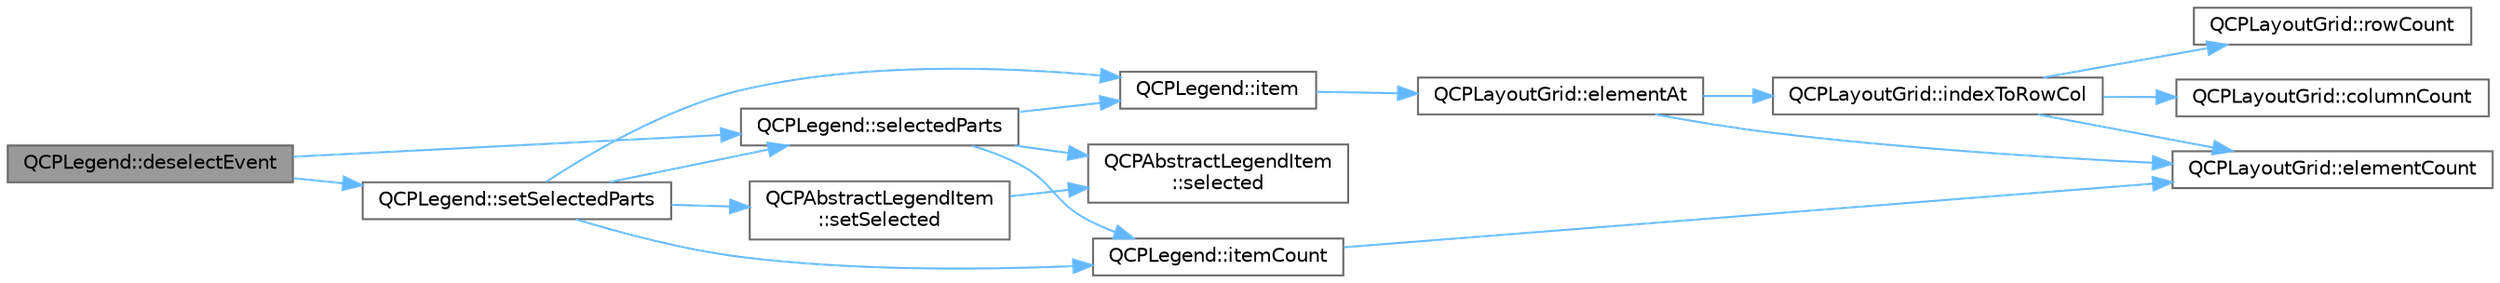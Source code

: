 digraph "QCPLegend::deselectEvent"
{
 // LATEX_PDF_SIZE
  bgcolor="transparent";
  edge [fontname=Helvetica,fontsize=10,labelfontname=Helvetica,labelfontsize=10];
  node [fontname=Helvetica,fontsize=10,shape=box,height=0.2,width=0.4];
  rankdir="LR";
  Node1 [label="QCPLegend::deselectEvent",height=0.2,width=0.4,color="gray40", fillcolor="grey60", style="filled", fontcolor="black",tooltip=" "];
  Node1 -> Node2 [color="steelblue1",style="solid"];
  Node2 [label="QCPLegend::selectedParts",height=0.2,width=0.4,color="grey40", fillcolor="white", style="filled",URL="$class_q_c_p_legend.html#a3efbf879f6936ec337690985e567dc6f",tooltip=" "];
  Node2 -> Node3 [color="steelblue1",style="solid"];
  Node3 [label="QCPLegend::item",height=0.2,width=0.4,color="grey40", fillcolor="white", style="filled",URL="$class_q_c_p_legend.html#acfe9694c45104a3359d3806ed366fcf7",tooltip=" "];
  Node3 -> Node4 [color="steelblue1",style="solid"];
  Node4 [label="QCPLayoutGrid::elementAt",height=0.2,width=0.4,color="grey40", fillcolor="white", style="filled",URL="$class_q_c_p_layout_grid.html#a4288f174082555f6bd92021bdedb75dc",tooltip=" "];
  Node4 -> Node5 [color="steelblue1",style="solid"];
  Node5 [label="QCPLayoutGrid::elementCount",height=0.2,width=0.4,color="grey40", fillcolor="white", style="filled",URL="$class_q_c_p_layout_grid.html#a9a8942aface780a02445ebcf14c48513",tooltip=" "];
  Node4 -> Node6 [color="steelblue1",style="solid"];
  Node6 [label="QCPLayoutGrid::indexToRowCol",height=0.2,width=0.4,color="grey40", fillcolor="white", style="filled",URL="$class_q_c_p_layout_grid.html#a577223db920e2acb34bc1091080c76d1",tooltip=" "];
  Node6 -> Node7 [color="steelblue1",style="solid"];
  Node7 [label="QCPLayoutGrid::columnCount",height=0.2,width=0.4,color="grey40", fillcolor="white", style="filled",URL="$class_q_c_p_layout_grid.html#a1a2962cbf45011405b64b913afa8e7a2",tooltip=" "];
  Node6 -> Node5 [color="steelblue1",style="solid"];
  Node6 -> Node8 [color="steelblue1",style="solid"];
  Node8 [label="QCPLayoutGrid::rowCount",height=0.2,width=0.4,color="grey40", fillcolor="white", style="filled",URL="$class_q_c_p_layout_grid.html#a19c66fd76cbce58a8e94f33797e0c0aa",tooltip=" "];
  Node2 -> Node9 [color="steelblue1",style="solid"];
  Node9 [label="QCPLegend::itemCount",height=0.2,width=0.4,color="grey40", fillcolor="white", style="filled",URL="$class_q_c_p_legend.html#a57ab86ab8b2a3762d4c1455eb5452c88",tooltip=" "];
  Node9 -> Node5 [color="steelblue1",style="solid"];
  Node2 -> Node10 [color="steelblue1",style="solid"];
  Node10 [label="QCPAbstractLegendItem\l::selected",height=0.2,width=0.4,color="grey40", fillcolor="white", style="filled",URL="$class_q_c_p_abstract_legend_item.html#adf427dbb05d5f1a8e84c6abcb05becdf",tooltip=" "];
  Node1 -> Node11 [color="steelblue1",style="solid"];
  Node11 [label="QCPLegend::setSelectedParts",height=0.2,width=0.4,color="grey40", fillcolor="white", style="filled",URL="$class_q_c_p_legend.html#a2aee309bb5c2a794b1987f3fc97f8ad8",tooltip=" "];
  Node11 -> Node3 [color="steelblue1",style="solid"];
  Node11 -> Node9 [color="steelblue1",style="solid"];
  Node11 -> Node2 [color="steelblue1",style="solid"];
  Node11 -> Node12 [color="steelblue1",style="solid"];
  Node12 [label="QCPAbstractLegendItem\l::setSelected",height=0.2,width=0.4,color="grey40", fillcolor="white", style="filled",URL="$class_q_c_p_abstract_legend_item.html#a6eed93b0ab99cb3eabb043fb08179c2b",tooltip=" "];
  Node12 -> Node10 [color="steelblue1",style="solid"];
}
